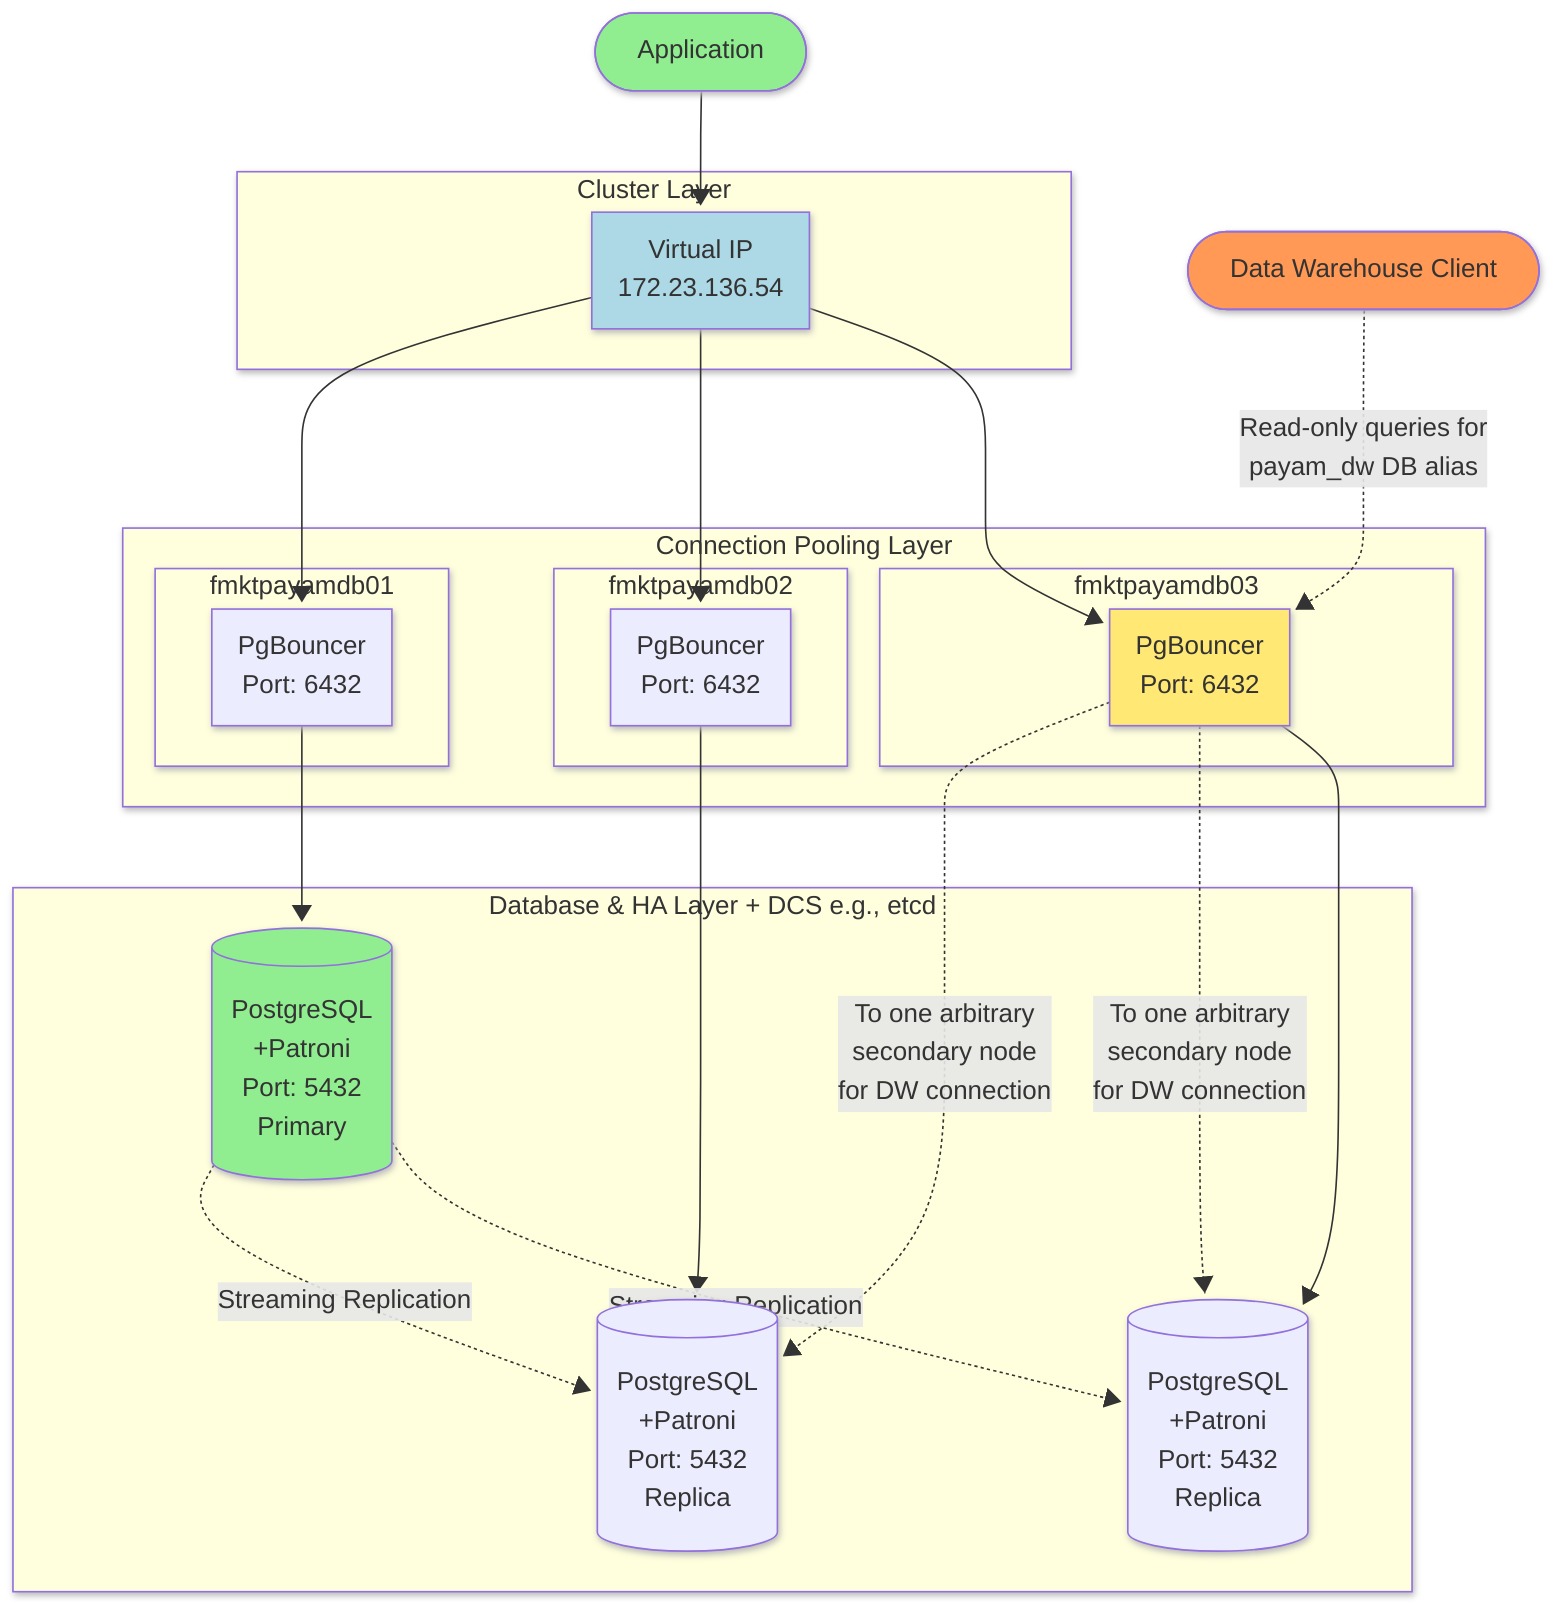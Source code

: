 ---
config:
  theme: mc
  look: neo
  layout: dagre
---
flowchart TD
 subgraph subGraph0["Cluster Layer"]
        VIP["Virtual IP<br>172.23.136.54"]
  end
 subgraph subGraph2["fmktpayamdb01"]
        PGB1["PgBouncer<br>Port: 6432"]
  end
 subgraph subGraph3["fmktpayamdb02"]
        PGB2["PgBouncer<br>Port: 6432"]
  end
 subgraph subGraph4["fmktpayamdb03"]
        PGB3["PgBouncer<br>Port: 6432"]
  end
 subgraph subGraph5["Connection Pooling Layer"]
        subGraph2
        subGraph3
        subGraph4
  end
 subgraph subGraph7["Database & HA Layer + DCS e.g., etcd"]
        DB1[("PostgreSQL<br>+Patroni<br>Port: 5432<br>Primary")]
        DB2[("PostgreSQL<br>+Patroni<br>Port: 5432<br>Replica")]
        DB3[("PostgreSQL<br>+Patroni<br>Port: 5432<br>Replica")]
  end
    VIP --> PGB1 & PGB2 & PGB3
    PGB1 --> DB1
    PGB2 --> DB2
    PGB3 -. To one arbitrary<br>secondary node<br>for DW connection .-> DB2 & DB3
    PGB3 --> DB3
    DB1 -. Streaming Replication .-> DB2 & DB3
    ClientDW(["Data Warehouse Client"]) -. "Read-only queries for<br>payam_dw DB alias" .-> PGB3
    ClientAPP(["Application"]) --> VIP
    subGraph5@{ shape: rounded}
    style VIP fill:#ADD8E6
    style PGB3 fill:#FFE873
    style DB1 fill:#90EE90
    style ClientDW fill:#F95
    style ClientAPP fill:#90EE90